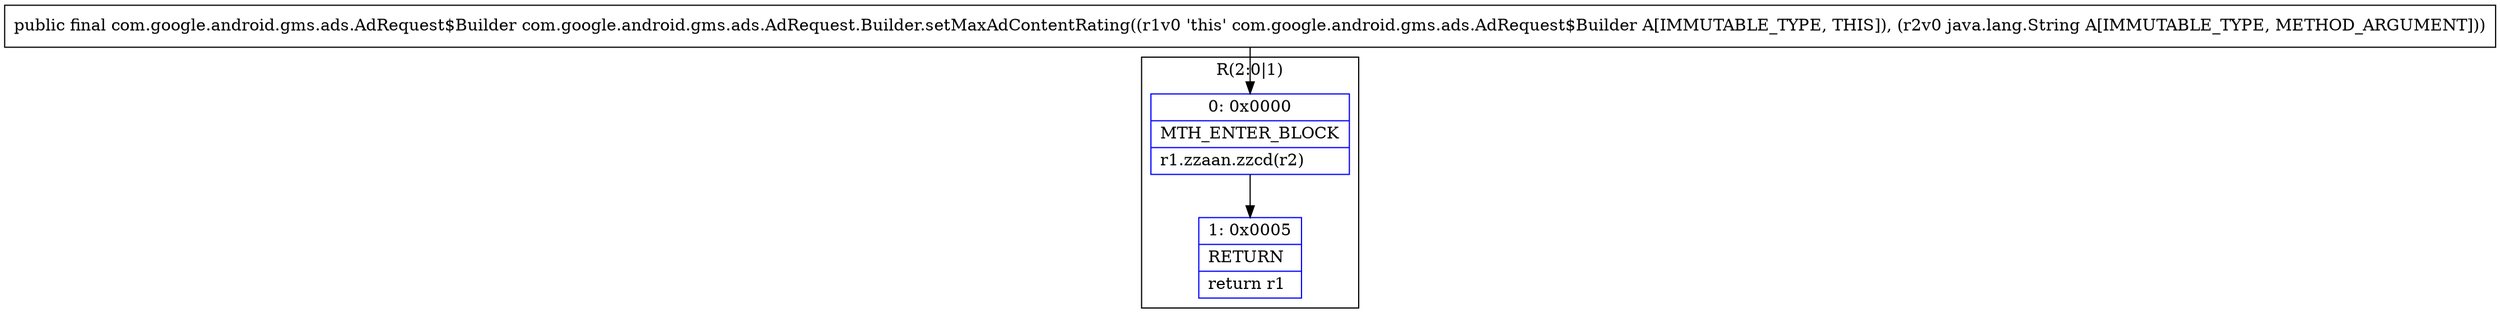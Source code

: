 digraph "CFG forcom.google.android.gms.ads.AdRequest.Builder.setMaxAdContentRating(Ljava\/lang\/String;)Lcom\/google\/android\/gms\/ads\/AdRequest$Builder;" {
subgraph cluster_Region_799161274 {
label = "R(2:0|1)";
node [shape=record,color=blue];
Node_0 [shape=record,label="{0\:\ 0x0000|MTH_ENTER_BLOCK\l|r1.zzaan.zzcd(r2)\l}"];
Node_1 [shape=record,label="{1\:\ 0x0005|RETURN\l|return r1\l}"];
}
MethodNode[shape=record,label="{public final com.google.android.gms.ads.AdRequest$Builder com.google.android.gms.ads.AdRequest.Builder.setMaxAdContentRating((r1v0 'this' com.google.android.gms.ads.AdRequest$Builder A[IMMUTABLE_TYPE, THIS]), (r2v0 java.lang.String A[IMMUTABLE_TYPE, METHOD_ARGUMENT])) }"];
MethodNode -> Node_0;
Node_0 -> Node_1;
}


